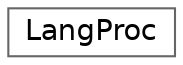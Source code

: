 digraph "Graphical Class Hierarchy"
{
 // LATEX_PDF_SIZE
  bgcolor="transparent";
  edge [fontname=Helvetica,fontsize=14,labelfontname=Helvetica,labelfontsize=14];
  node [fontname=Helvetica,fontsize=14,shape=box,height=0.2,width=0.4];
  rankdir="LR";
  Node0 [id="Node000000",label="LangProc",height=0.2,width=0.4,color="grey40", fillcolor="white", style="filled",URL="$da/df6/classLangProc.html",tooltip=" "];
}
